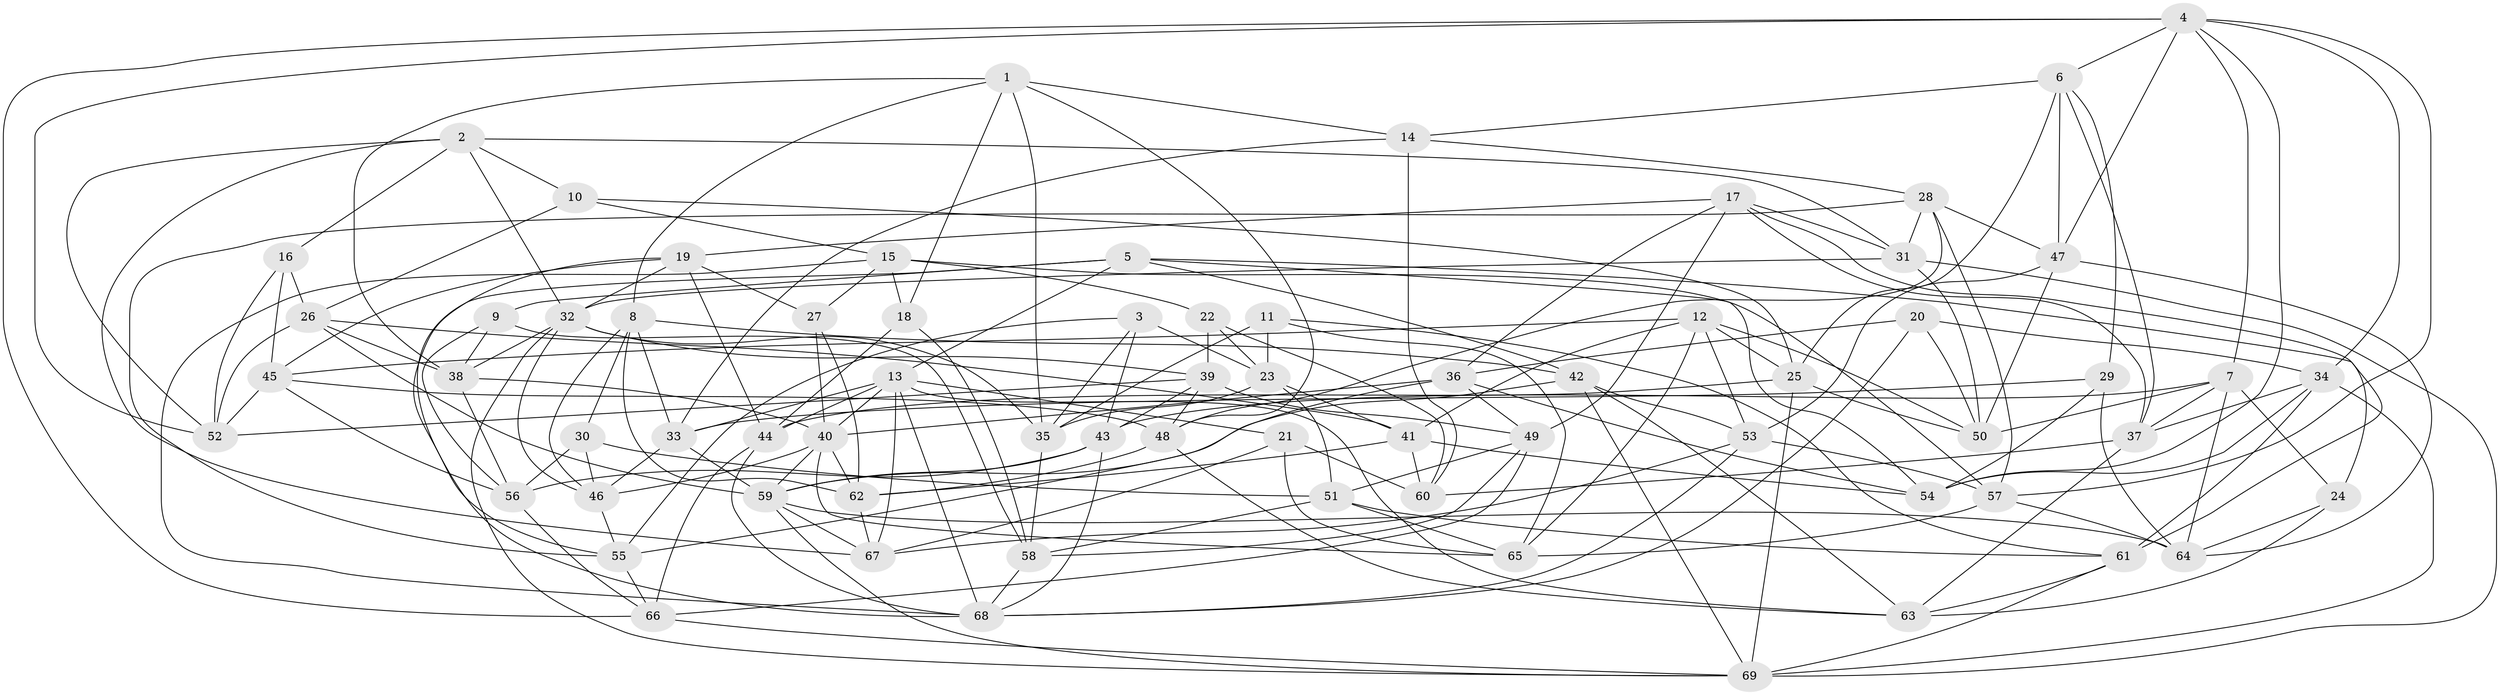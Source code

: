 // original degree distribution, {4: 1.0}
// Generated by graph-tools (version 1.1) at 2025/50/03/09/25 03:50:52]
// undirected, 69 vertices, 200 edges
graph export_dot {
graph [start="1"]
  node [color=gray90,style=filled];
  1;
  2;
  3;
  4;
  5;
  6;
  7;
  8;
  9;
  10;
  11;
  12;
  13;
  14;
  15;
  16;
  17;
  18;
  19;
  20;
  21;
  22;
  23;
  24;
  25;
  26;
  27;
  28;
  29;
  30;
  31;
  32;
  33;
  34;
  35;
  36;
  37;
  38;
  39;
  40;
  41;
  42;
  43;
  44;
  45;
  46;
  47;
  48;
  49;
  50;
  51;
  52;
  53;
  54;
  55;
  56;
  57;
  58;
  59;
  60;
  61;
  62;
  63;
  64;
  65;
  66;
  67;
  68;
  69;
  1 -- 8 [weight=1.0];
  1 -- 14 [weight=1.0];
  1 -- 18 [weight=1.0];
  1 -- 35 [weight=1.0];
  1 -- 38 [weight=1.0];
  1 -- 48 [weight=1.0];
  2 -- 10 [weight=1.0];
  2 -- 16 [weight=1.0];
  2 -- 31 [weight=1.0];
  2 -- 32 [weight=1.0];
  2 -- 52 [weight=1.0];
  2 -- 67 [weight=1.0];
  3 -- 23 [weight=1.0];
  3 -- 35 [weight=1.0];
  3 -- 43 [weight=1.0];
  3 -- 55 [weight=1.0];
  4 -- 6 [weight=1.0];
  4 -- 7 [weight=1.0];
  4 -- 34 [weight=1.0];
  4 -- 47 [weight=1.0];
  4 -- 52 [weight=1.0];
  4 -- 54 [weight=1.0];
  4 -- 57 [weight=1.0];
  4 -- 66 [weight=1.0];
  5 -- 9 [weight=1.0];
  5 -- 13 [weight=1.0];
  5 -- 24 [weight=1.0];
  5 -- 42 [weight=1.0];
  5 -- 54 [weight=1.0];
  5 -- 55 [weight=1.0];
  6 -- 14 [weight=1.0];
  6 -- 25 [weight=1.0];
  6 -- 29 [weight=1.0];
  6 -- 37 [weight=1.0];
  6 -- 47 [weight=1.0];
  7 -- 24 [weight=1.0];
  7 -- 37 [weight=1.0];
  7 -- 43 [weight=1.0];
  7 -- 50 [weight=1.0];
  7 -- 64 [weight=1.0];
  8 -- 30 [weight=1.0];
  8 -- 33 [weight=1.0];
  8 -- 42 [weight=1.0];
  8 -- 46 [weight=1.0];
  8 -- 62 [weight=1.0];
  9 -- 38 [weight=1.0];
  9 -- 56 [weight=1.0];
  9 -- 58 [weight=1.0];
  10 -- 15 [weight=1.0];
  10 -- 25 [weight=1.0];
  10 -- 26 [weight=1.0];
  11 -- 23 [weight=1.0];
  11 -- 35 [weight=1.0];
  11 -- 61 [weight=1.0];
  11 -- 65 [weight=1.0];
  12 -- 25 [weight=1.0];
  12 -- 41 [weight=1.0];
  12 -- 45 [weight=1.0];
  12 -- 50 [weight=1.0];
  12 -- 53 [weight=1.0];
  12 -- 65 [weight=1.0];
  13 -- 21 [weight=1.0];
  13 -- 33 [weight=1.0];
  13 -- 40 [weight=1.0];
  13 -- 44 [weight=1.0];
  13 -- 63 [weight=1.0];
  13 -- 67 [weight=1.0];
  13 -- 68 [weight=1.0];
  14 -- 28 [weight=1.0];
  14 -- 33 [weight=1.0];
  14 -- 60 [weight=2.0];
  15 -- 18 [weight=1.0];
  15 -- 22 [weight=1.0];
  15 -- 27 [weight=1.0];
  15 -- 57 [weight=1.0];
  15 -- 68 [weight=1.0];
  16 -- 26 [weight=1.0];
  16 -- 45 [weight=1.0];
  16 -- 52 [weight=1.0];
  17 -- 19 [weight=1.0];
  17 -- 31 [weight=1.0];
  17 -- 36 [weight=1.0];
  17 -- 37 [weight=1.0];
  17 -- 49 [weight=1.0];
  17 -- 61 [weight=1.0];
  18 -- 44 [weight=1.0];
  18 -- 58 [weight=1.0];
  19 -- 27 [weight=1.0];
  19 -- 32 [weight=1.0];
  19 -- 44 [weight=1.0];
  19 -- 45 [weight=1.0];
  19 -- 68 [weight=1.0];
  20 -- 34 [weight=1.0];
  20 -- 36 [weight=1.0];
  20 -- 50 [weight=1.0];
  20 -- 68 [weight=1.0];
  21 -- 60 [weight=1.0];
  21 -- 65 [weight=1.0];
  21 -- 67 [weight=1.0];
  22 -- 23 [weight=1.0];
  22 -- 39 [weight=1.0];
  22 -- 60 [weight=1.0];
  23 -- 35 [weight=1.0];
  23 -- 41 [weight=1.0];
  23 -- 51 [weight=1.0];
  24 -- 63 [weight=1.0];
  24 -- 64 [weight=1.0];
  25 -- 44 [weight=1.0];
  25 -- 50 [weight=1.0];
  25 -- 69 [weight=1.0];
  26 -- 38 [weight=1.0];
  26 -- 41 [weight=1.0];
  26 -- 52 [weight=1.0];
  26 -- 59 [weight=1.0];
  27 -- 40 [weight=1.0];
  27 -- 62 [weight=1.0];
  28 -- 31 [weight=1.0];
  28 -- 47 [weight=1.0];
  28 -- 48 [weight=1.0];
  28 -- 55 [weight=1.0];
  28 -- 57 [weight=1.0];
  29 -- 33 [weight=1.0];
  29 -- 54 [weight=1.0];
  29 -- 64 [weight=1.0];
  30 -- 46 [weight=1.0];
  30 -- 51 [weight=1.0];
  30 -- 56 [weight=1.0];
  31 -- 32 [weight=1.0];
  31 -- 50 [weight=1.0];
  31 -- 69 [weight=1.0];
  32 -- 35 [weight=1.0];
  32 -- 38 [weight=1.0];
  32 -- 39 [weight=1.0];
  32 -- 46 [weight=1.0];
  32 -- 69 [weight=1.0];
  33 -- 46 [weight=1.0];
  33 -- 59 [weight=1.0];
  34 -- 37 [weight=1.0];
  34 -- 54 [weight=1.0];
  34 -- 61 [weight=1.0];
  34 -- 69 [weight=1.0];
  35 -- 58 [weight=1.0];
  36 -- 40 [weight=1.0];
  36 -- 49 [weight=1.0];
  36 -- 54 [weight=1.0];
  36 -- 55 [weight=1.0];
  37 -- 60 [weight=1.0];
  37 -- 63 [weight=1.0];
  38 -- 40 [weight=1.0];
  38 -- 56 [weight=1.0];
  39 -- 43 [weight=1.0];
  39 -- 48 [weight=1.0];
  39 -- 49 [weight=1.0];
  39 -- 52 [weight=1.0];
  40 -- 46 [weight=1.0];
  40 -- 59 [weight=1.0];
  40 -- 62 [weight=1.0];
  40 -- 65 [weight=1.0];
  41 -- 54 [weight=1.0];
  41 -- 60 [weight=1.0];
  41 -- 62 [weight=1.0];
  42 -- 53 [weight=1.0];
  42 -- 59 [weight=1.0];
  42 -- 63 [weight=1.0];
  42 -- 69 [weight=1.0];
  43 -- 56 [weight=1.0];
  43 -- 59 [weight=1.0];
  43 -- 68 [weight=1.0];
  44 -- 66 [weight=1.0];
  44 -- 68 [weight=1.0];
  45 -- 48 [weight=1.0];
  45 -- 52 [weight=1.0];
  45 -- 56 [weight=1.0];
  46 -- 55 [weight=1.0];
  47 -- 50 [weight=1.0];
  47 -- 53 [weight=1.0];
  47 -- 64 [weight=1.0];
  48 -- 62 [weight=1.0];
  48 -- 63 [weight=1.0];
  49 -- 51 [weight=1.0];
  49 -- 58 [weight=1.0];
  49 -- 66 [weight=1.0];
  51 -- 58 [weight=1.0];
  51 -- 61 [weight=1.0];
  51 -- 65 [weight=1.0];
  53 -- 57 [weight=1.0];
  53 -- 67 [weight=1.0];
  53 -- 68 [weight=1.0];
  55 -- 66 [weight=1.0];
  56 -- 66 [weight=1.0];
  57 -- 64 [weight=1.0];
  57 -- 65 [weight=1.0];
  58 -- 68 [weight=1.0];
  59 -- 64 [weight=1.0];
  59 -- 67 [weight=1.0];
  59 -- 69 [weight=1.0];
  61 -- 63 [weight=1.0];
  61 -- 69 [weight=1.0];
  62 -- 67 [weight=1.0];
  66 -- 69 [weight=1.0];
}
